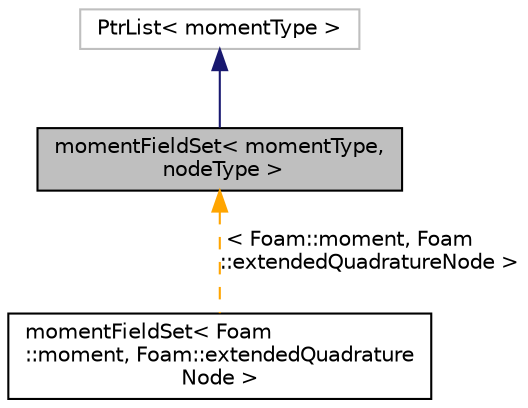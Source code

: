 digraph "momentFieldSet&lt; momentType, nodeType &gt;"
{
  bgcolor="transparent";
  edge [fontname="Helvetica",fontsize="10",labelfontname="Helvetica",labelfontsize="10"];
  node [fontname="Helvetica",fontsize="10",shape=record];
  Node1 [label="momentFieldSet\< momentType,\l nodeType \>",height=0.2,width=0.4,color="black", fillcolor="grey75", style="filled" fontcolor="black"];
  Node2 -> Node1 [dir="back",color="midnightblue",fontsize="10",style="solid",fontname="Helvetica"];
  Node2 [label="PtrList\< momentType \>",height=0.2,width=0.4,color="grey75"];
  Node1 -> Node3 [dir="back",color="orange",fontsize="10",style="dashed",label=" \< Foam::moment, Foam\l::extendedQuadratureNode \>" ,fontname="Helvetica"];
  Node3 [label="momentFieldSet\< Foam\l::moment, Foam::extendedQuadrature\lNode \>",height=0.2,width=0.4,color="black",URL="$dc/d3c/a00028.html"];
}
